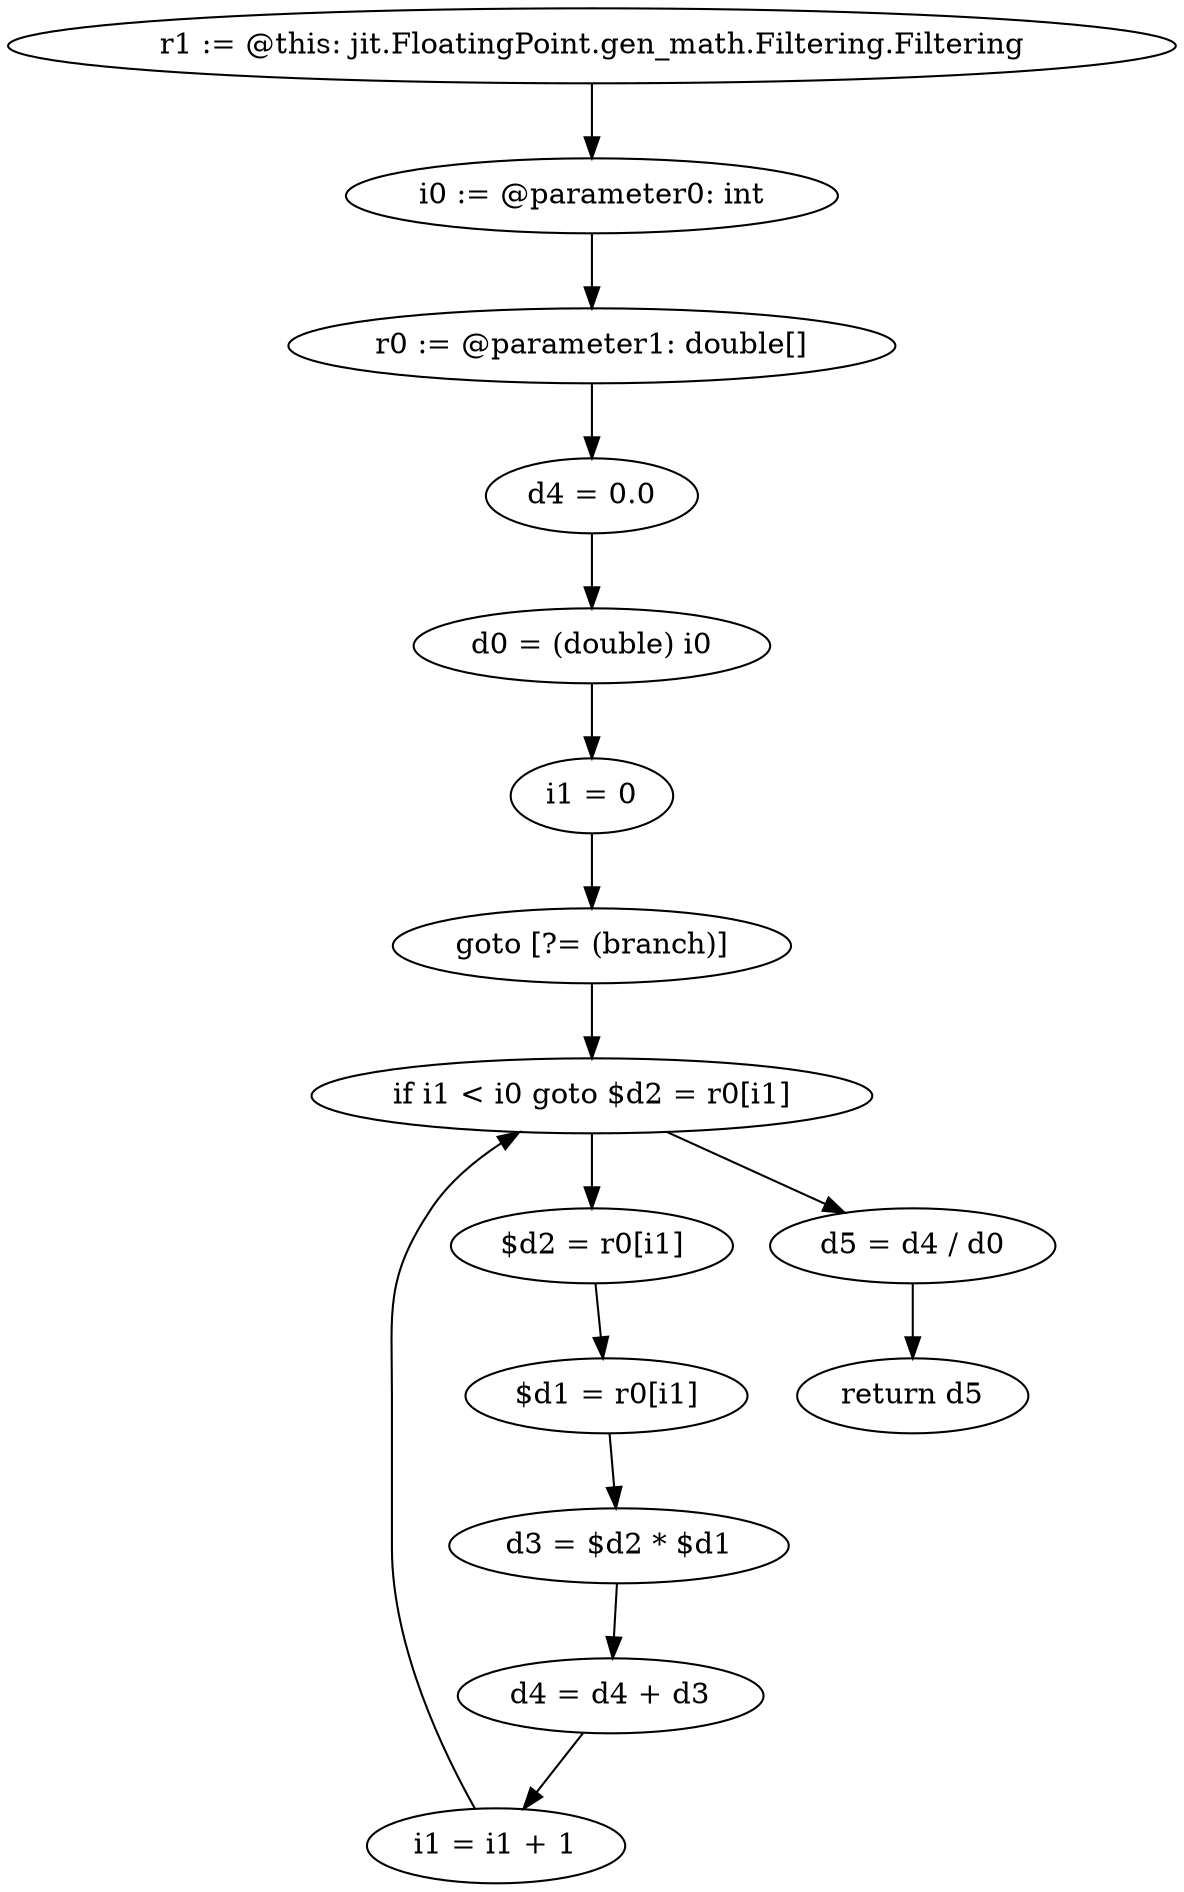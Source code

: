 digraph "unitGraph" {
    "r1 := @this: jit.FloatingPoint.gen_math.Filtering.Filtering"
    "i0 := @parameter0: int"
    "r0 := @parameter1: double[]"
    "d4 = 0.0"
    "d0 = (double) i0"
    "i1 = 0"
    "goto [?= (branch)]"
    "$d2 = r0[i1]"
    "$d1 = r0[i1]"
    "d3 = $d2 * $d1"
    "d4 = d4 + d3"
    "i1 = i1 + 1"
    "if i1 < i0 goto $d2 = r0[i1]"
    "d5 = d4 / d0"
    "return d5"
    "r1 := @this: jit.FloatingPoint.gen_math.Filtering.Filtering"->"i0 := @parameter0: int";
    "i0 := @parameter0: int"->"r0 := @parameter1: double[]";
    "r0 := @parameter1: double[]"->"d4 = 0.0";
    "d4 = 0.0"->"d0 = (double) i0";
    "d0 = (double) i0"->"i1 = 0";
    "i1 = 0"->"goto [?= (branch)]";
    "goto [?= (branch)]"->"if i1 < i0 goto $d2 = r0[i1]";
    "$d2 = r0[i1]"->"$d1 = r0[i1]";
    "$d1 = r0[i1]"->"d3 = $d2 * $d1";
    "d3 = $d2 * $d1"->"d4 = d4 + d3";
    "d4 = d4 + d3"->"i1 = i1 + 1";
    "i1 = i1 + 1"->"if i1 < i0 goto $d2 = r0[i1]";
    "if i1 < i0 goto $d2 = r0[i1]"->"d5 = d4 / d0";
    "if i1 < i0 goto $d2 = r0[i1]"->"$d2 = r0[i1]";
    "d5 = d4 / d0"->"return d5";
}
